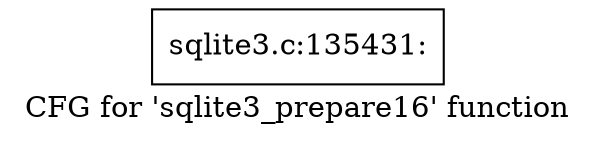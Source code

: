 digraph "CFG for 'sqlite3_prepare16' function" {
	label="CFG for 'sqlite3_prepare16' function";

	Node0x55c0f63c4b90 [shape=record,label="{sqlite3.c:135431:}"];
}
